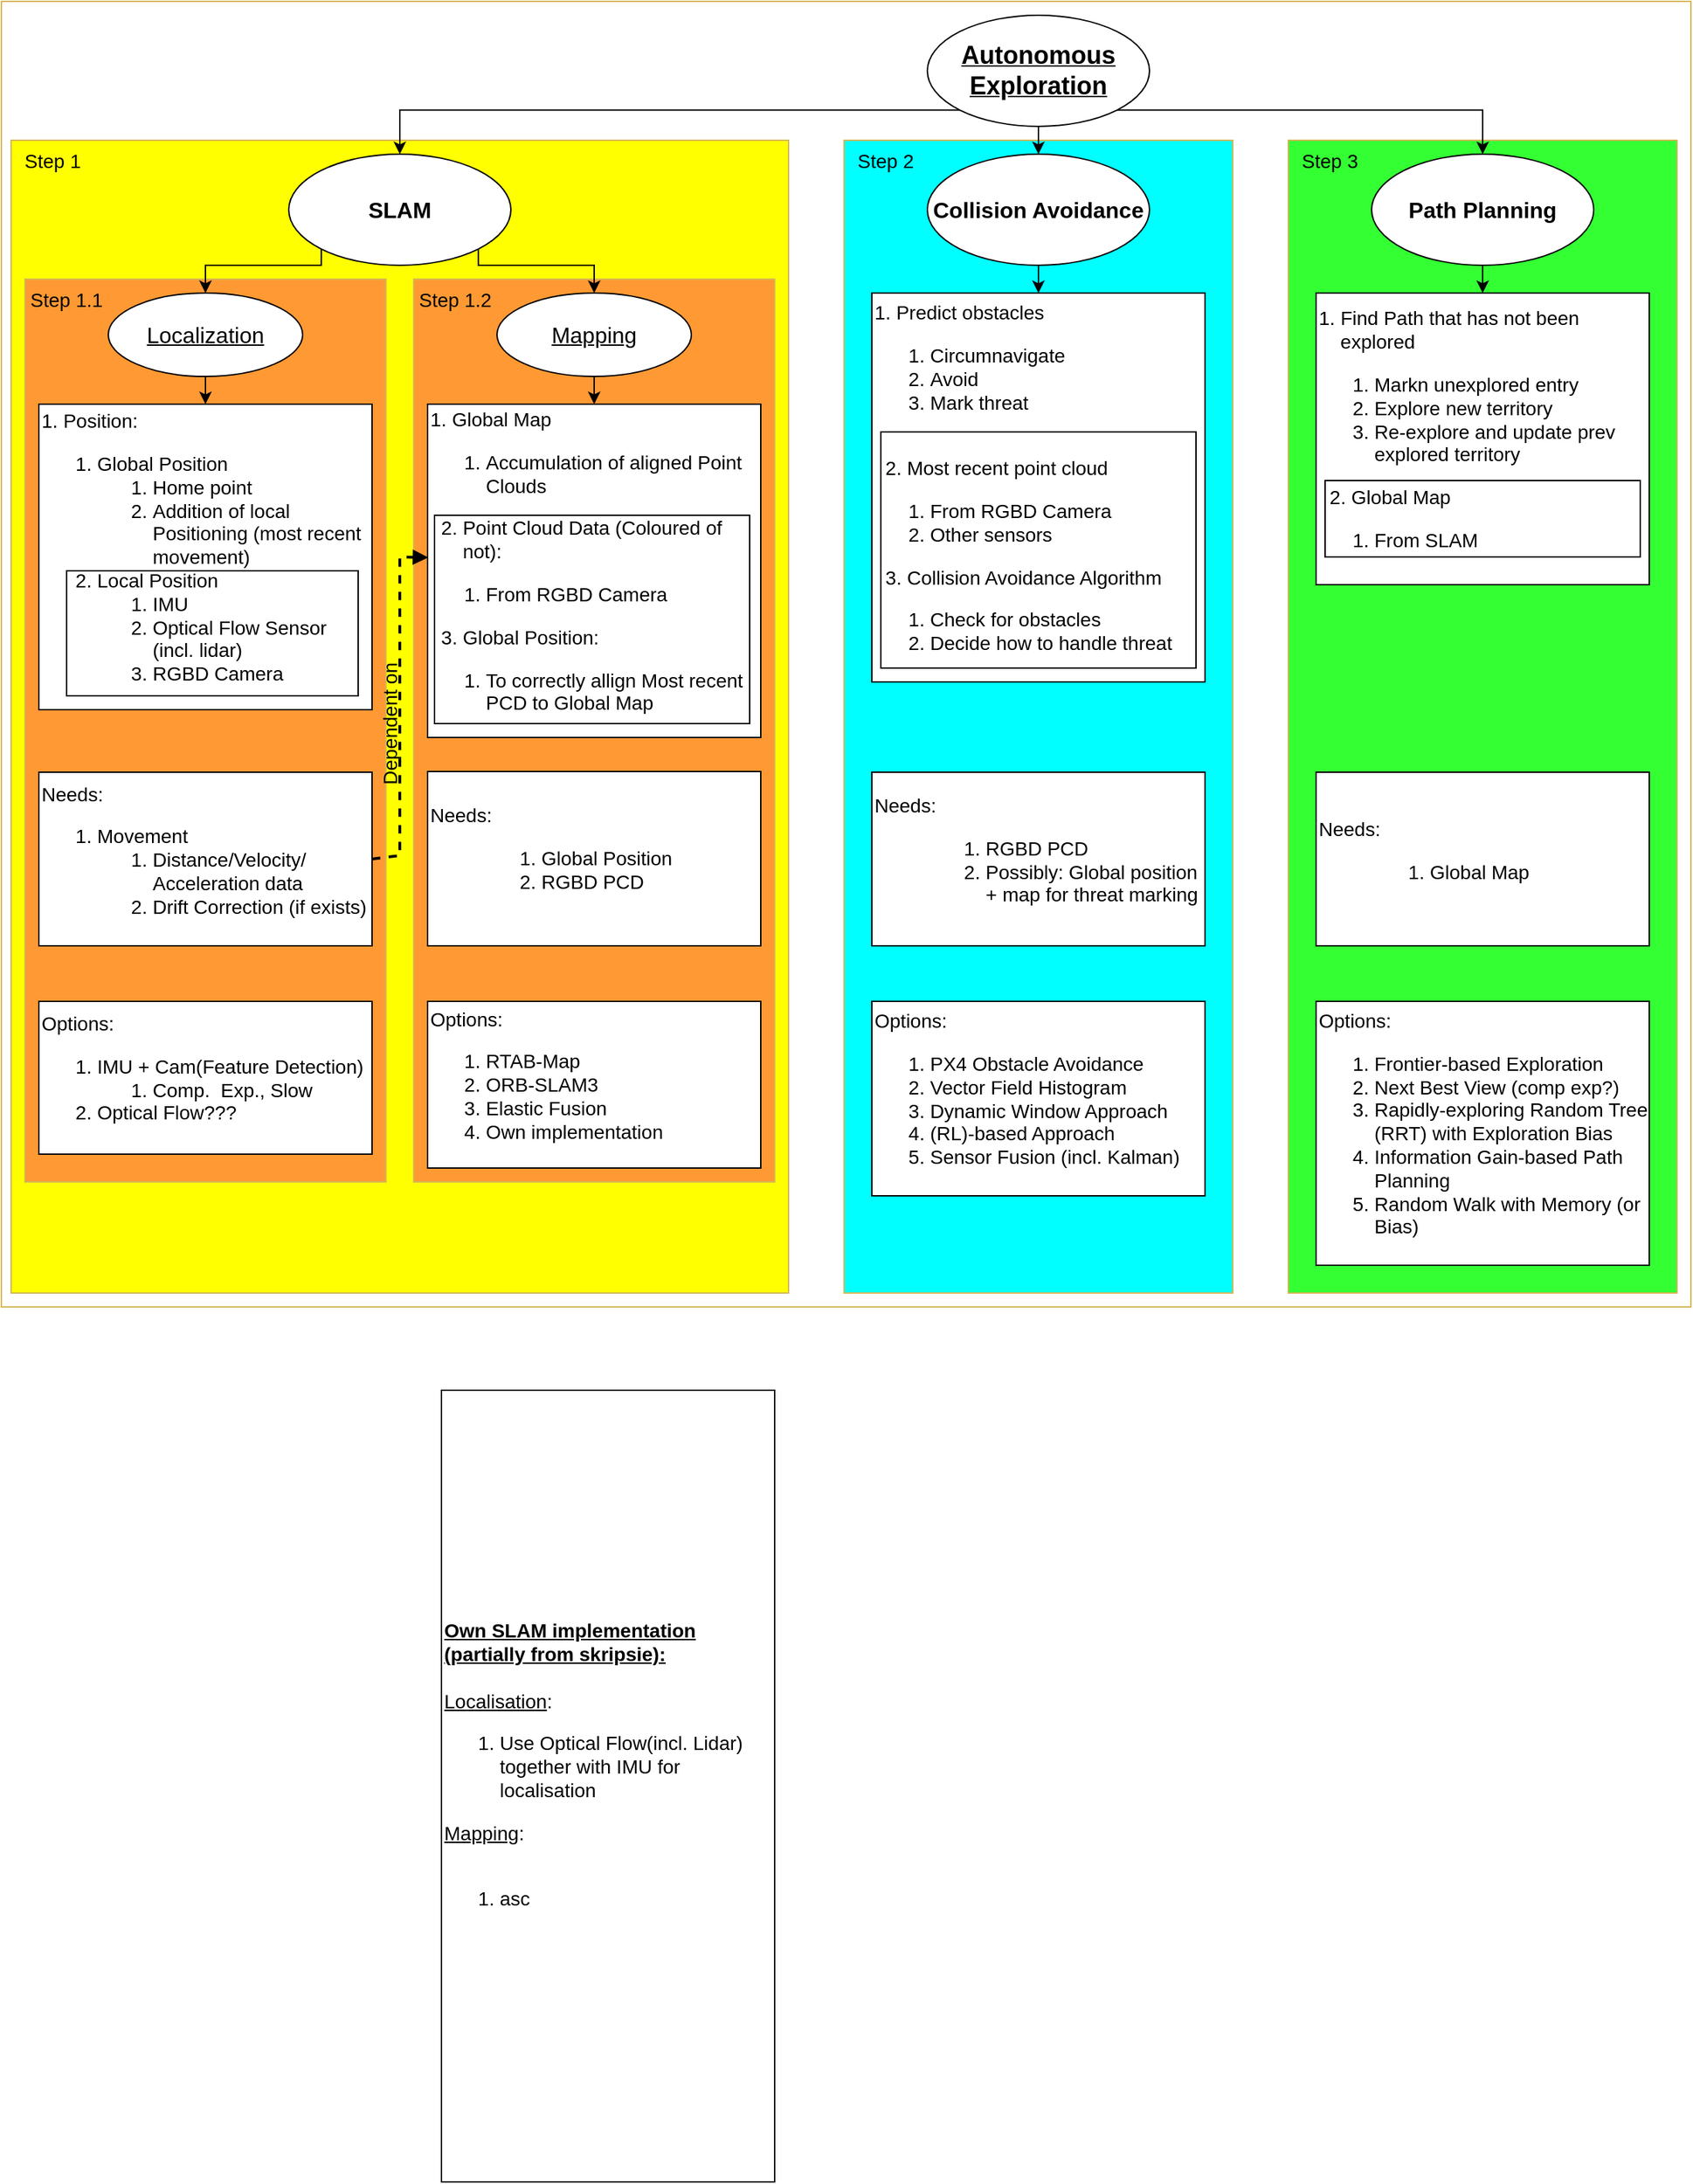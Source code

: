 <mxfile version="24.4.6" type="device">
  <diagram name="Page-1" id="kEZzHXlPn6_qfE6q5SZ6">
    <mxGraphModel dx="2571" dy="1176" grid="1" gridSize="10" guides="1" tooltips="1" connect="1" arrows="1" fold="1" page="1" pageScale="1" pageWidth="827" pageHeight="1169" math="0" shadow="0">
      <root>
        <mxCell id="0" />
        <mxCell id="1" parent="0" />
        <mxCell id="kl1fn4-iVeOU36ReKjDK-48" value="" style="rounded=0;whiteSpace=wrap;html=1;fillColor=#FFFFFF;strokeColor=#d6b656;" vertex="1" parent="1">
          <mxGeometry x="-387" y="30" width="1217" height="940" as="geometry" />
        </mxCell>
        <mxCell id="kl1fn4-iVeOU36ReKjDK-26" value="" style="rounded=0;whiteSpace=wrap;html=1;fillColor=#33FF33;strokeColor=#d6b656;" vertex="1" parent="1">
          <mxGeometry x="540" y="130" width="280" height="830" as="geometry" />
        </mxCell>
        <mxCell id="kl1fn4-iVeOU36ReKjDK-24" value="" style="rounded=0;whiteSpace=wrap;html=1;fillColor=#00FFFF;strokeColor=#d6b656;" vertex="1" parent="1">
          <mxGeometry x="220" y="130" width="280" height="830" as="geometry" />
        </mxCell>
        <mxCell id="kl1fn4-iVeOU36ReKjDK-22" value="" style="rounded=0;whiteSpace=wrap;html=1;fillColor=#FFFF00;strokeColor=#d6b656;" vertex="1" parent="1">
          <mxGeometry x="-380" y="130" width="560" height="830" as="geometry" />
        </mxCell>
        <mxCell id="kl1fn4-iVeOU36ReKjDK-31" value="" style="rounded=0;whiteSpace=wrap;html=1;fillColor=#FF9933;strokeColor=#d6b656;" vertex="1" parent="1">
          <mxGeometry x="-370" y="230" width="260" height="650" as="geometry" />
        </mxCell>
        <mxCell id="kl1fn4-iVeOU36ReKjDK-28" value="" style="rounded=0;whiteSpace=wrap;html=1;fillColor=#FF9933;strokeColor=#d6b656;" vertex="1" parent="1">
          <mxGeometry x="-90" y="230" width="260" height="650" as="geometry" />
        </mxCell>
        <mxCell id="kl1fn4-iVeOU36ReKjDK-9" style="edgeStyle=orthogonalEdgeStyle;rounded=0;orthogonalLoop=1;jettySize=auto;html=1;exitX=0;exitY=1;exitDx=0;exitDy=0;" edge="1" parent="1" source="kl1fn4-iVeOU36ReKjDK-1" target="kl1fn4-iVeOU36ReKjDK-2">
          <mxGeometry relative="1" as="geometry" />
        </mxCell>
        <mxCell id="kl1fn4-iVeOU36ReKjDK-10" style="edgeStyle=orthogonalEdgeStyle;rounded=0;orthogonalLoop=1;jettySize=auto;html=1;exitX=0.5;exitY=1;exitDx=0;exitDy=0;entryX=0.5;entryY=0;entryDx=0;entryDy=0;" edge="1" parent="1" source="kl1fn4-iVeOU36ReKjDK-1" target="kl1fn4-iVeOU36ReKjDK-3">
          <mxGeometry relative="1" as="geometry" />
        </mxCell>
        <mxCell id="kl1fn4-iVeOU36ReKjDK-11" style="edgeStyle=orthogonalEdgeStyle;rounded=0;orthogonalLoop=1;jettySize=auto;html=1;exitX=1;exitY=1;exitDx=0;exitDy=0;entryX=0.5;entryY=0;entryDx=0;entryDy=0;" edge="1" parent="1" source="kl1fn4-iVeOU36ReKjDK-1" target="kl1fn4-iVeOU36ReKjDK-4">
          <mxGeometry relative="1" as="geometry" />
        </mxCell>
        <mxCell id="kl1fn4-iVeOU36ReKjDK-1" value="&lt;font style=&quot;font-size: 18px;&quot;&gt;&lt;b&gt;&lt;u style=&quot;&quot;&gt;Autonomous Exploration&lt;/u&gt;&lt;/b&gt;&lt;/font&gt;" style="ellipse;whiteSpace=wrap;html=1;" vertex="1" parent="1">
          <mxGeometry x="280" y="40" width="160" height="80" as="geometry" />
        </mxCell>
        <mxCell id="kl1fn4-iVeOU36ReKjDK-16" style="edgeStyle=orthogonalEdgeStyle;rounded=0;orthogonalLoop=1;jettySize=auto;html=1;exitX=0;exitY=1;exitDx=0;exitDy=0;entryX=0.5;entryY=0;entryDx=0;entryDy=0;" edge="1" parent="1" source="kl1fn4-iVeOU36ReKjDK-2" target="kl1fn4-iVeOU36ReKjDK-14">
          <mxGeometry relative="1" as="geometry">
            <Array as="points">
              <mxPoint x="-157" y="220" />
              <mxPoint x="-240" y="220" />
            </Array>
          </mxGeometry>
        </mxCell>
        <mxCell id="kl1fn4-iVeOU36ReKjDK-17" style="edgeStyle=orthogonalEdgeStyle;rounded=0;orthogonalLoop=1;jettySize=auto;html=1;exitX=1;exitY=1;exitDx=0;exitDy=0;entryX=0.5;entryY=0;entryDx=0;entryDy=0;" edge="1" parent="1" source="kl1fn4-iVeOU36ReKjDK-2" target="kl1fn4-iVeOU36ReKjDK-15">
          <mxGeometry relative="1" as="geometry">
            <Array as="points">
              <mxPoint x="-43" y="220" />
              <mxPoint x="40" y="220" />
            </Array>
          </mxGeometry>
        </mxCell>
        <mxCell id="kl1fn4-iVeOU36ReKjDK-2" value="&lt;font style=&quot;font-size: 16px;&quot;&gt;&lt;b&gt;SLAM&lt;/b&gt;&lt;/font&gt;" style="ellipse;whiteSpace=wrap;html=1;" vertex="1" parent="1">
          <mxGeometry x="-180" y="140" width="160" height="80" as="geometry" />
        </mxCell>
        <mxCell id="kl1fn4-iVeOU36ReKjDK-13" style="edgeStyle=orthogonalEdgeStyle;rounded=0;orthogonalLoop=1;jettySize=auto;html=1;exitX=0.5;exitY=1;exitDx=0;exitDy=0;entryX=0.5;entryY=0;entryDx=0;entryDy=0;" edge="1" parent="1" source="kl1fn4-iVeOU36ReKjDK-3" target="kl1fn4-iVeOU36ReKjDK-5">
          <mxGeometry relative="1" as="geometry" />
        </mxCell>
        <mxCell id="kl1fn4-iVeOU36ReKjDK-3" value="&lt;font style=&quot;font-size: 16px;&quot;&gt;&lt;b&gt;Collision Avoidance&lt;/b&gt;&lt;/font&gt;" style="ellipse;whiteSpace=wrap;html=1;" vertex="1" parent="1">
          <mxGeometry x="280" y="140" width="160" height="80" as="geometry" />
        </mxCell>
        <mxCell id="kl1fn4-iVeOU36ReKjDK-12" style="edgeStyle=orthogonalEdgeStyle;rounded=0;orthogonalLoop=1;jettySize=auto;html=1;exitX=0.5;exitY=1;exitDx=0;exitDy=0;entryX=0.5;entryY=0;entryDx=0;entryDy=0;" edge="1" parent="1" source="kl1fn4-iVeOU36ReKjDK-4" target="kl1fn4-iVeOU36ReKjDK-6">
          <mxGeometry relative="1" as="geometry" />
        </mxCell>
        <mxCell id="kl1fn4-iVeOU36ReKjDK-4" value="&lt;font style=&quot;font-size: 16px;&quot;&gt;&lt;b&gt;Path Planning&lt;/b&gt;&lt;/font&gt;" style="ellipse;whiteSpace=wrap;html=1;" vertex="1" parent="1">
          <mxGeometry x="600" y="140" width="160" height="80" as="geometry" />
        </mxCell>
        <mxCell id="kl1fn4-iVeOU36ReKjDK-5" value="1. Predict obstacles&lt;div&gt;&lt;ol&gt;&lt;li&gt;Circumnavigate&lt;/li&gt;&lt;li&gt;Avoid&lt;/li&gt;&lt;li&gt;Mark threat&lt;/li&gt;&lt;/ol&gt;&lt;div&gt;&lt;br&gt;&lt;/div&gt;&amp;nbsp; 2. Most recent point cloud&lt;/div&gt;&lt;div&gt;&lt;ol&gt;&lt;li&gt;From RGBD Camera&lt;/li&gt;&lt;li&gt;Other sensors&lt;/li&gt;&lt;/ol&gt;&lt;div&gt;&amp;nbsp; 3. Collision Avoidance Algorithm&lt;/div&gt;&lt;div&gt;&lt;ol&gt;&lt;li&gt;Check for obstacles&lt;/li&gt;&lt;li&gt;Decide how to handle threat&lt;/li&gt;&lt;/ol&gt;&lt;/div&gt;&lt;/div&gt;" style="rounded=0;whiteSpace=wrap;html=1;fontSize=14;align=left;" vertex="1" parent="1">
          <mxGeometry x="240" y="240" width="240" height="280" as="geometry" />
        </mxCell>
        <mxCell id="kl1fn4-iVeOU36ReKjDK-6" value="1. Find Path that has not been&amp;nbsp; &amp;nbsp; &amp;nbsp; &amp;nbsp; &amp;nbsp; &amp;nbsp; &amp;nbsp; &amp;nbsp; explored&lt;div&gt;&lt;ol&gt;&lt;li&gt;Markn unexplored entry&lt;/li&gt;&lt;li&gt;Explore new territory&lt;/li&gt;&lt;li&gt;Re-explore and update prev explored territory&lt;/li&gt;&lt;/ol&gt;&lt;div&gt;&amp;nbsp; 2. Global Map&lt;/div&gt;&lt;/div&gt;&lt;div&gt;&lt;ol&gt;&lt;li&gt;From SLAM&lt;/li&gt;&lt;/ol&gt;&lt;/div&gt;" style="rounded=0;whiteSpace=wrap;html=1;fontSize=14;align=left;" vertex="1" parent="1">
          <mxGeometry x="560" y="240" width="240" height="210" as="geometry" />
        </mxCell>
        <mxCell id="kl1fn4-iVeOU36ReKjDK-7" value="&lt;div&gt;1. Global Map&lt;/div&gt;&lt;div&gt;&lt;ol&gt;&lt;li&gt;Accumulation of aligned Point Clouds&lt;/li&gt;&lt;/ol&gt;&lt;/div&gt;&amp;nbsp; 2. Point Cloud Data (Coloured of&amp;nbsp; &amp;nbsp; &amp;nbsp; &amp;nbsp; &amp;nbsp; &amp;nbsp; &amp;nbsp; not):&lt;div&gt;&lt;ol&gt;&lt;li&gt;From RGBD Camera&lt;/li&gt;&lt;/ol&gt;&amp;nbsp; 3. Global Position:&lt;/div&gt;&lt;div&gt;&lt;ol&gt;&lt;li&gt;To correctly allign Most recent PCD to Global Map&lt;span style=&quot;background-color: initial; white-space: pre;&quot;&gt;&#x9;&lt;/span&gt;&lt;/li&gt;&lt;/ol&gt;&lt;/div&gt;" style="rounded=0;whiteSpace=wrap;html=1;fontSize=14;align=left;" vertex="1" parent="1">
          <mxGeometry x="-80" y="320" width="240" height="240" as="geometry" />
        </mxCell>
        <mxCell id="kl1fn4-iVeOU36ReKjDK-8" value="&lt;font style=&quot;font-size: 14px;&quot;&gt;1. Position:&lt;/font&gt;&lt;div style=&quot;font-size: 14px;&quot;&gt;&lt;ol style=&quot;font-size: 14px;&quot;&gt;&lt;li style=&quot;font-size: 14px;&quot;&gt;&lt;span style=&quot;font-size: 14px;&quot;&gt;Global Position&lt;/span&gt;&lt;/li&gt;&lt;ol style=&quot;font-size: 14px;&quot;&gt;&lt;li style=&quot;font-size: 14px;&quot;&gt;&lt;span style=&quot;font-size: 14px;&quot;&gt;Home point&lt;/span&gt;&lt;/li&gt;&lt;li style=&quot;font-size: 14px;&quot;&gt;&lt;span style=&quot;font-size: 14px;&quot;&gt;Addition of local Positioning (most recent movement)&lt;/span&gt;&lt;/li&gt;&lt;/ol&gt;&lt;li style=&quot;font-size: 14px;&quot;&gt;&lt;span style=&quot;font-size: 14px;&quot;&gt;Local Position&lt;/span&gt;&lt;/li&gt;&lt;ol style=&quot;font-size: 14px;&quot;&gt;&lt;li style=&quot;font-size: 14px;&quot;&gt;&lt;span style=&quot;font-size: 14px;&quot;&gt;IMU&lt;/span&gt;&lt;/li&gt;&lt;li style=&quot;font-size: 14px;&quot;&gt;&lt;span style=&quot;font-size: 14px;&quot;&gt;Optical Flow Sensor (incl. lidar)&lt;/span&gt;&lt;/li&gt;&lt;li style=&quot;font-size: 14px;&quot;&gt;&lt;span style=&quot;font-size: 14px;&quot;&gt;RGBD Camera&lt;/span&gt;&lt;/li&gt;&lt;/ol&gt;&lt;/ol&gt;&lt;/div&gt;" style="rounded=0;whiteSpace=wrap;html=1;align=left;fontSize=14;spacing=2;" vertex="1" parent="1">
          <mxGeometry x="-360" y="320" width="240" height="220" as="geometry" />
        </mxCell>
        <mxCell id="kl1fn4-iVeOU36ReKjDK-19" style="edgeStyle=orthogonalEdgeStyle;rounded=0;orthogonalLoop=1;jettySize=auto;html=1;exitX=0.5;exitY=1;exitDx=0;exitDy=0;entryX=0.5;entryY=0;entryDx=0;entryDy=0;" edge="1" parent="1" source="kl1fn4-iVeOU36ReKjDK-14" target="kl1fn4-iVeOU36ReKjDK-8">
          <mxGeometry relative="1" as="geometry" />
        </mxCell>
        <mxCell id="kl1fn4-iVeOU36ReKjDK-14" value="&lt;font style=&quot;font-size: 16px;&quot;&gt;&lt;u&gt;Localization&lt;/u&gt;&lt;/font&gt;" style="ellipse;whiteSpace=wrap;html=1;" vertex="1" parent="1">
          <mxGeometry x="-310" y="240" width="140" height="60" as="geometry" />
        </mxCell>
        <mxCell id="kl1fn4-iVeOU36ReKjDK-20" style="edgeStyle=orthogonalEdgeStyle;rounded=0;orthogonalLoop=1;jettySize=auto;html=1;exitX=0.5;exitY=1;exitDx=0;exitDy=0;entryX=0.5;entryY=0;entryDx=0;entryDy=0;" edge="1" parent="1" source="kl1fn4-iVeOU36ReKjDK-15" target="kl1fn4-iVeOU36ReKjDK-7">
          <mxGeometry relative="1" as="geometry" />
        </mxCell>
        <mxCell id="kl1fn4-iVeOU36ReKjDK-15" value="&lt;font style=&quot;font-size: 16px;&quot;&gt;&lt;u&gt;Mapping&lt;/u&gt;&lt;/font&gt;" style="ellipse;whiteSpace=wrap;html=1;" vertex="1" parent="1">
          <mxGeometry x="-30" y="240" width="140" height="60" as="geometry" />
        </mxCell>
        <mxCell id="kl1fn4-iVeOU36ReKjDK-21" value="&lt;div style=&quot;font-size: 14px;&quot;&gt;&lt;div&gt;Needs:&lt;/div&gt;&lt;div&gt;&lt;ol&gt;&lt;li&gt;Movement&lt;/li&gt;&lt;ol&gt;&lt;li&gt;Distance/Velocity/ Acceleration data&lt;/li&gt;&lt;li&gt;Drift Correction (if exists)&lt;/li&gt;&lt;/ol&gt;&lt;/ol&gt;&lt;/div&gt;&lt;/div&gt;" style="rounded=0;whiteSpace=wrap;html=1;align=left;fontSize=14;spacing=2;" vertex="1" parent="1">
          <mxGeometry x="-360" y="585" width="240" height="125" as="geometry" />
        </mxCell>
        <mxCell id="kl1fn4-iVeOU36ReKjDK-23" value="&lt;font style=&quot;font-size: 14px;&quot;&gt;Step 1&lt;/font&gt;" style="rounded=0;whiteSpace=wrap;html=1;strokeColor=none;fillColor=none;" vertex="1" parent="1">
          <mxGeometry x="-380" y="130" width="60" height="30" as="geometry" />
        </mxCell>
        <mxCell id="kl1fn4-iVeOU36ReKjDK-25" value="&lt;font style=&quot;font-size: 14px;&quot;&gt;Step 2&lt;/font&gt;" style="rounded=0;whiteSpace=wrap;html=1;strokeColor=none;fillColor=none;" vertex="1" parent="1">
          <mxGeometry x="220" y="130" width="60" height="30" as="geometry" />
        </mxCell>
        <mxCell id="kl1fn4-iVeOU36ReKjDK-27" value="&lt;font style=&quot;font-size: 14px;&quot;&gt;Step 3&lt;/font&gt;" style="rounded=0;whiteSpace=wrap;html=1;strokeColor=none;fillColor=none;" vertex="1" parent="1">
          <mxGeometry x="540" y="130" width="60" height="30" as="geometry" />
        </mxCell>
        <mxCell id="kl1fn4-iVeOU36ReKjDK-29" value="&lt;font style=&quot;font-size: 14px;&quot;&gt;Step 1.2&lt;/font&gt;" style="rounded=0;whiteSpace=wrap;html=1;strokeColor=none;fillColor=none;" vertex="1" parent="1">
          <mxGeometry x="-90" y="230" width="60" height="30" as="geometry" />
        </mxCell>
        <mxCell id="kl1fn4-iVeOU36ReKjDK-30" value="&lt;font style=&quot;font-size: 14px;&quot;&gt;Step 1.1&lt;/font&gt;" style="rounded=0;whiteSpace=wrap;html=1;strokeColor=none;fillColor=none;" vertex="1" parent="1">
          <mxGeometry x="-370" y="230" width="60" height="30" as="geometry" />
        </mxCell>
        <mxCell id="kl1fn4-iVeOU36ReKjDK-32" value="" style="endArrow=block;dashed=1;html=1;rounded=0;exitX=1;exitY=0.5;exitDx=0;exitDy=0;entryX=0.002;entryY=0.46;entryDx=0;entryDy=0;entryPerimeter=0;startArrow=none;startFill=0;endFill=1;strokeWidth=2;" edge="1" parent="1" source="kl1fn4-iVeOU36ReKjDK-21" target="kl1fn4-iVeOU36ReKjDK-7">
          <mxGeometry width="50" height="50" relative="1" as="geometry">
            <mxPoint x="-30" y="645" as="sourcePoint" />
            <mxPoint x="20" y="595" as="targetPoint" />
            <Array as="points">
              <mxPoint x="-100" y="645" />
              <mxPoint x="-100" y="430" />
            </Array>
          </mxGeometry>
        </mxCell>
        <mxCell id="kl1fn4-iVeOU36ReKjDK-33" value="&lt;font style=&quot;font-size: 14px;&quot;&gt;Dependent on&lt;/font&gt;" style="rounded=0;whiteSpace=wrap;html=1;strokeColor=none;fillColor=none;rotation=-90;" vertex="1" parent="1">
          <mxGeometry x="-152" y="510" width="90" height="80" as="geometry" />
        </mxCell>
        <mxCell id="kl1fn4-iVeOU36ReKjDK-34" value="&lt;div style=&quot;&quot;&gt;&lt;div style=&quot;font-size: 14px;&quot;&gt;Options:&lt;/div&gt;&lt;div style=&quot;&quot;&gt;&lt;ol style=&quot;&quot;&gt;&lt;li style=&quot;font-size: 14px;&quot;&gt;IMU + Cam(Feature Detection)&lt;/li&gt;&lt;ol style=&quot;font-size: 14px;&quot;&gt;&lt;li&gt;Comp.&amp;nbsp; Exp., Slow&lt;/li&gt;&lt;/ol&gt;&lt;li style=&quot;&quot;&gt;Optical Flow???&lt;/li&gt;&lt;/ol&gt;&lt;/div&gt;&lt;/div&gt;" style="rounded=0;whiteSpace=wrap;html=1;align=left;fontSize=14;spacing=2;" vertex="1" parent="1">
          <mxGeometry x="-360" y="750" width="240" height="110" as="geometry" />
        </mxCell>
        <mxCell id="kl1fn4-iVeOU36ReKjDK-35" value="&lt;div style=&quot;&quot;&gt;&lt;div style=&quot;font-size: 14px;&quot;&gt;Options:&lt;/div&gt;&lt;div style=&quot;&quot;&gt;&lt;ol style=&quot;font-size: 14px;&quot;&gt;&lt;li style=&quot;font-size: 14px;&quot;&gt;RTAB-Map&lt;/li&gt;&lt;li&gt;ORB-SLAM3&lt;/li&gt;&lt;li&gt;Elastic Fusion&lt;/li&gt;&lt;li&gt;Own implementation&lt;/li&gt;&lt;/ol&gt;&lt;/div&gt;&lt;/div&gt;" style="rounded=0;whiteSpace=wrap;html=1;align=left;fontSize=14;spacing=2;" vertex="1" parent="1">
          <mxGeometry x="-80" y="750" width="240" height="120" as="geometry" />
        </mxCell>
        <mxCell id="kl1fn4-iVeOU36ReKjDK-36" value="&lt;div style=&quot;&quot;&gt;&lt;div style=&quot;font-size: 14px;&quot;&gt;Options:&lt;/div&gt;&lt;div style=&quot;&quot;&gt;&lt;ol style=&quot;font-size: 14px;&quot;&gt;&lt;li style=&quot;font-size: 14px;&quot;&gt;PX4 Obstacle Avoidance&lt;br&gt;&lt;/li&gt;&lt;li style=&quot;font-size: 14px;&quot;&gt;Vector Field Histogram&lt;br&gt;&lt;/li&gt;&lt;li style=&quot;font-size: 14px;&quot;&gt;Dynamic Window Approach&lt;br&gt;&lt;/li&gt;&lt;li style=&quot;font-size: 14px;&quot;&gt;(RL)-based Approach&lt;br&gt;&lt;/li&gt;&lt;li style=&quot;font-size: 14px;&quot;&gt;Sensor Fusion (incl. Kalman)&lt;br&gt;&lt;/li&gt;&lt;/ol&gt;&lt;/div&gt;&lt;/div&gt;" style="rounded=0;whiteSpace=wrap;html=1;align=left;fontSize=14;spacing=2;fontStyle=0" vertex="1" parent="1">
          <mxGeometry x="240" y="750" width="240" height="140" as="geometry" />
        </mxCell>
        <mxCell id="kl1fn4-iVeOU36ReKjDK-37" value="&lt;div style=&quot;&quot;&gt;&lt;div style=&quot;font-size: 14px;&quot;&gt;Options:&lt;/div&gt;&lt;div style=&quot;&quot;&gt;&lt;ol style=&quot;font-size: 14px;&quot;&gt;&lt;li style=&quot;font-size: 14px;&quot;&gt;Frontier-based Exploration&lt;br&gt;&lt;/li&gt;&lt;li style=&quot;font-size: 14px;&quot;&gt;Next Best View (comp exp?)&lt;br&gt;&lt;/li&gt;&lt;li style=&quot;font-size: 14px;&quot;&gt;Rapidly-exploring Random Tree (RRT) with Exploration Bias&lt;br&gt;&lt;/li&gt;&lt;li style=&quot;font-size: 14px;&quot;&gt;Information Gain-based Path Planning&lt;br&gt;&lt;/li&gt;&lt;li style=&quot;font-size: 14px;&quot;&gt;Random Walk with Memory (or Bias)&lt;br&gt;&lt;/li&gt;&lt;/ol&gt;&lt;/div&gt;&lt;/div&gt;" style="rounded=0;whiteSpace=wrap;html=1;align=left;fontSize=14;spacing=2;fontStyle=0" vertex="1" parent="1">
          <mxGeometry x="560" y="750" width="240" height="190" as="geometry" />
        </mxCell>
        <mxCell id="kl1fn4-iVeOU36ReKjDK-38" value="" style="rounded=0;whiteSpace=wrap;html=1;fillColor=none;" vertex="1" parent="1">
          <mxGeometry x="-340" y="440" width="210" height="90" as="geometry" />
        </mxCell>
        <mxCell id="kl1fn4-iVeOU36ReKjDK-40" value="" style="rounded=0;whiteSpace=wrap;html=1;fillColor=none;" vertex="1" parent="1">
          <mxGeometry x="-75" y="400" width="227" height="150" as="geometry" />
        </mxCell>
        <mxCell id="kl1fn4-iVeOU36ReKjDK-43" value="" style="rounded=0;whiteSpace=wrap;html=1;fillColor=none;" vertex="1" parent="1">
          <mxGeometry x="246.5" y="340" width="227" height="170" as="geometry" />
        </mxCell>
        <mxCell id="kl1fn4-iVeOU36ReKjDK-44" value="&lt;div style=&quot;font-size: 14px;&quot;&gt;&lt;div&gt;Needs:&lt;/div&gt;&lt;div&gt;&lt;ol&gt;&lt;ol&gt;&lt;li&gt;Global Position&lt;/li&gt;&lt;li&gt;RGBD PCD&lt;/li&gt;&lt;/ol&gt;&lt;/ol&gt;&lt;/div&gt;&lt;/div&gt;" style="rounded=0;whiteSpace=wrap;html=1;align=left;fontSize=14;spacing=2;" vertex="1" parent="1">
          <mxGeometry x="-80" y="584.5" width="240" height="125.5" as="geometry" />
        </mxCell>
        <mxCell id="kl1fn4-iVeOU36ReKjDK-45" value="&lt;div style=&quot;font-size: 14px;&quot;&gt;&lt;div&gt;Needs:&lt;/div&gt;&lt;div&gt;&lt;ol&gt;&lt;ol&gt;&lt;li&gt;RGBD PCD&lt;/li&gt;&lt;li&gt;Possibly: Global position + map for threat marking&lt;/li&gt;&lt;/ol&gt;&lt;/ol&gt;&lt;/div&gt;&lt;/div&gt;" style="rounded=0;whiteSpace=wrap;html=1;align=left;fontSize=14;spacing=2;" vertex="1" parent="1">
          <mxGeometry x="240" y="585" width="240" height="125" as="geometry" />
        </mxCell>
        <mxCell id="kl1fn4-iVeOU36ReKjDK-46" value="&lt;div style=&quot;font-size: 14px;&quot;&gt;&lt;div&gt;Needs:&lt;/div&gt;&lt;div&gt;&lt;ol&gt;&lt;ol&gt;&lt;li&gt;Global Map&lt;/li&gt;&lt;/ol&gt;&lt;/ol&gt;&lt;/div&gt;&lt;/div&gt;" style="rounded=0;whiteSpace=wrap;html=1;align=left;fontSize=14;spacing=2;" vertex="1" parent="1">
          <mxGeometry x="560" y="585" width="240" height="125" as="geometry" />
        </mxCell>
        <mxCell id="kl1fn4-iVeOU36ReKjDK-47" value="" style="rounded=0;whiteSpace=wrap;html=1;fillColor=none;" vertex="1" parent="1">
          <mxGeometry x="566.5" y="375" width="227" height="55" as="geometry" />
        </mxCell>
        <mxCell id="kl1fn4-iVeOU36ReKjDK-49" value="&lt;div style=&quot;&quot;&gt;&lt;div style=&quot;font-size: 14px;&quot;&gt;&lt;b&gt;&lt;u&gt;Own SLAM implementation (partially from skripsie):&lt;/u&gt;&lt;/b&gt;&lt;/div&gt;&lt;div style=&quot;font-size: 14px;&quot;&gt;&lt;span style=&quot;background-color: initial;&quot;&gt;&lt;br&gt;&lt;/span&gt;&lt;/div&gt;&lt;div style=&quot;font-size: 14px;&quot;&gt;&lt;span style=&quot;background-color: initial;&quot;&gt;&lt;u&gt;Localisation&lt;/u&gt;:&lt;/span&gt;&lt;/div&gt;&lt;div style=&quot;font-size: 14px;&quot;&gt;&lt;ol&gt;&lt;li&gt;&lt;span style=&quot;background-color: initial;&quot;&gt;Use Optical Flow(incl. Lidar) together with IMU for localisation&lt;/span&gt;&lt;/li&gt;&lt;/ol&gt;&lt;div&gt;&lt;u&gt;Mapping&lt;/u&gt;:&lt;/div&gt;&lt;div&gt;&lt;br&gt;&lt;/div&gt;&lt;div&gt;&lt;ol&gt;&lt;li&gt;asc&lt;/li&gt;&lt;/ol&gt;&lt;/div&gt;&lt;/div&gt;&lt;div style=&quot;font-size: 14px;&quot;&gt;&lt;div&gt;&lt;br&gt;&lt;/div&gt;&lt;/div&gt;&lt;/div&gt;" style="rounded=0;whiteSpace=wrap;html=1;align=left;fontSize=14;spacing=2;" vertex="1" parent="1">
          <mxGeometry x="-70" y="1030" width="240" height="570" as="geometry" />
        </mxCell>
      </root>
    </mxGraphModel>
  </diagram>
</mxfile>
